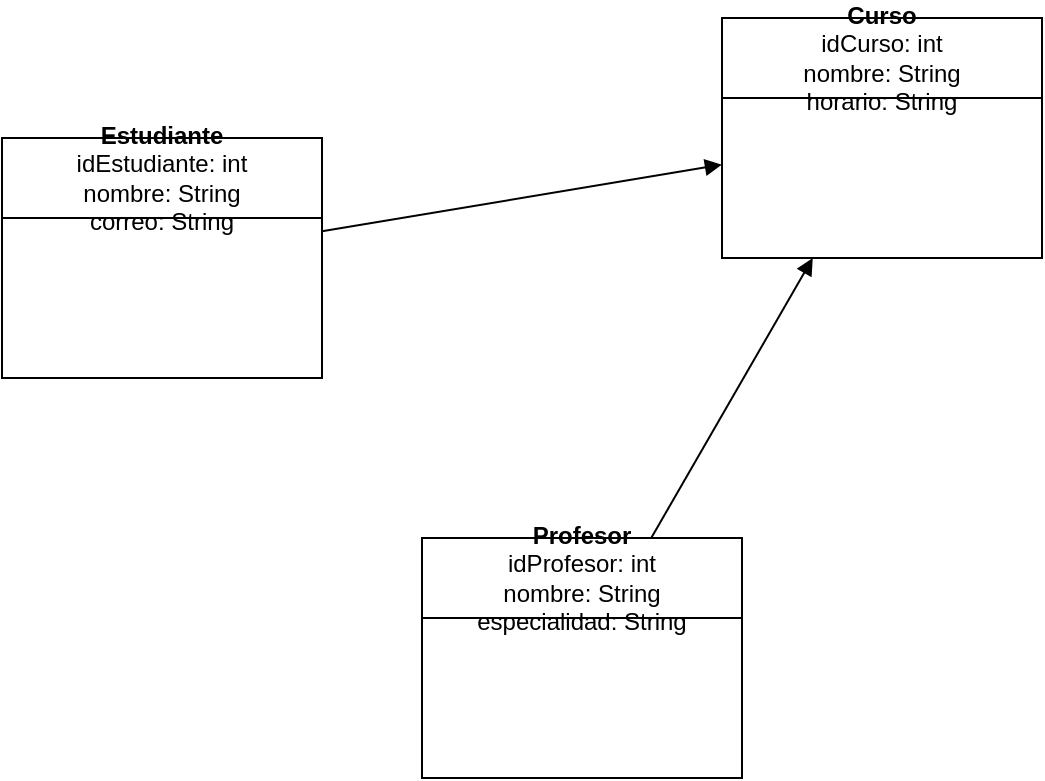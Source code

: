 <mxfile>
    <diagram name="JacquinAcademiaMusical" id="U4nUlGQXAEVdlQfK0Fxa">
        <mxGraphModel dx="1355" dy="825" grid="1" gridSize="10" guides="1" tooltips="1" connect="1" arrows="1" fold="1" page="1" pageScale="1" pageWidth="827" pageHeight="1169" math="0" shadow="0">
            <root>
                <mxCell id="0"/>
                <mxCell id="1" parent="0"/>
                <mxCell id="2" value="&lt;b&gt;Estudiante&lt;/b&gt;&#xa;idEstudiante: int&#xa;nombre: String&#xa;correo: String" style="shape=swimlane;whiteSpace=wrap;html=1;" parent="1" vertex="1">
                    <mxGeometry x="80" y="100" width="160" height="120" as="geometry"/>
                </mxCell>
                <mxCell id="3" value="&lt;b&gt;Profesor&lt;/b&gt;&#xa;idProfesor: int&#xa;nombre: String&#xa;especialidad: String" style="shape=swimlane;whiteSpace=wrap;html=1;" parent="1" vertex="1">
                    <mxGeometry x="290" y="300" width="160" height="120" as="geometry"/>
                </mxCell>
                <mxCell id="4" value="&lt;b&gt;Curso&lt;/b&gt;&#xa;idCurso: int&#xa;nombre: String&#xa;horario: String" style="shape=swimlane;whiteSpace=wrap;html=1;" parent="1" vertex="1">
                    <mxGeometry x="440" y="40" width="160" height="120" as="geometry"/>
                </mxCell>
                <mxCell id="5" style="endArrow=block;html=1;" parent="1" source="2" target="4" edge="1">
                    <mxGeometry relative="1" as="geometry"/>
                </mxCell>
                <mxCell id="6" style="endArrow=block;html=1;" parent="1" source="3" target="4" edge="1">
                    <mxGeometry relative="1" as="geometry"/>
                </mxCell>
            </root>
        </mxGraphModel>
    </diagram>
</mxfile>